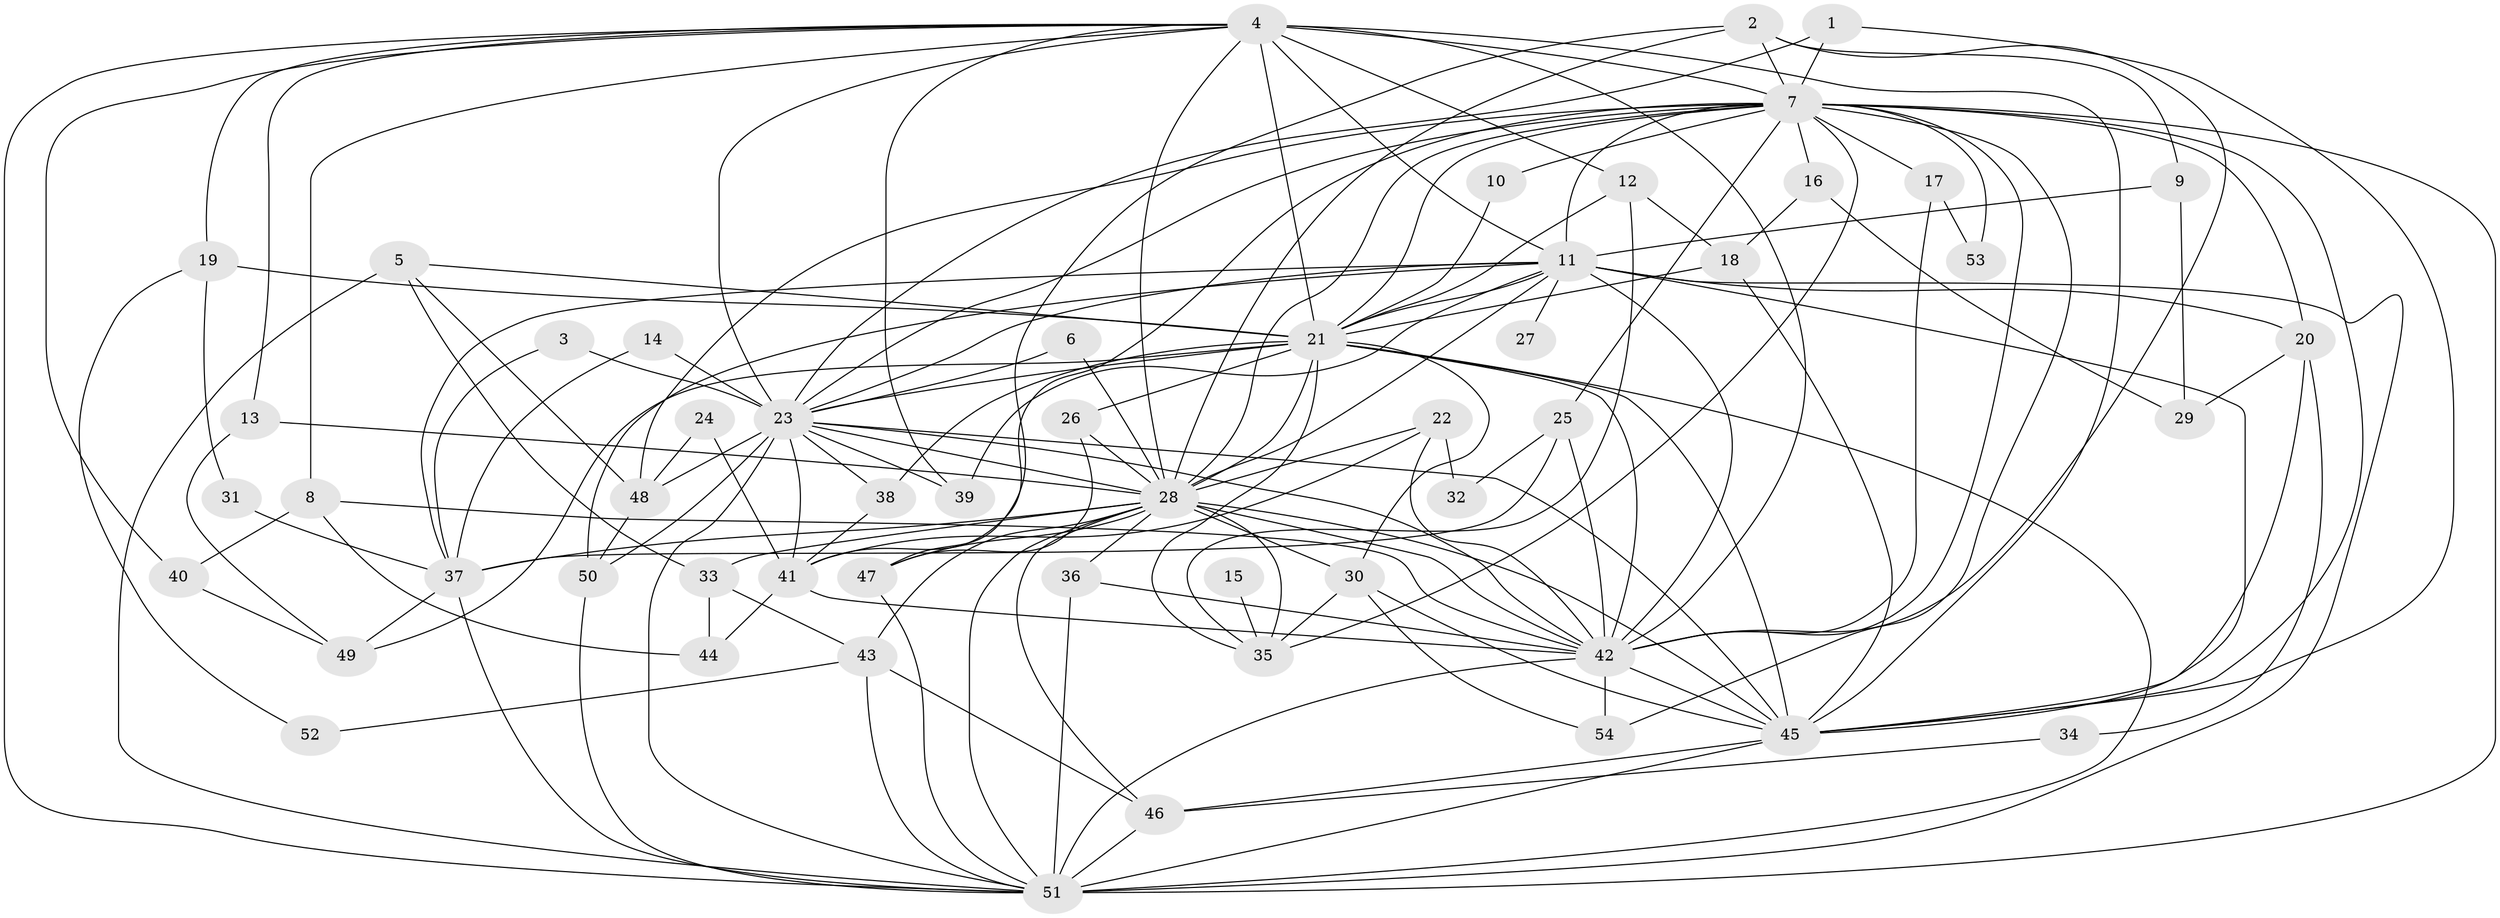 // original degree distribution, {12: 0.009345794392523364, 24: 0.009345794392523364, 22: 0.009345794392523364, 26: 0.018691588785046728, 16: 0.009345794392523364, 18: 0.018691588785046728, 25: 0.009345794392523364, 21: 0.009345794392523364, 4: 0.09345794392523364, 3: 0.14953271028037382, 5: 0.07476635514018691, 2: 0.5607476635514018, 7: 0.009345794392523364, 9: 0.009345794392523364, 6: 0.009345794392523364}
// Generated by graph-tools (version 1.1) at 2025/01/03/09/25 03:01:13]
// undirected, 54 vertices, 152 edges
graph export_dot {
graph [start="1"]
  node [color=gray90,style=filled];
  1;
  2;
  3;
  4;
  5;
  6;
  7;
  8;
  9;
  10;
  11;
  12;
  13;
  14;
  15;
  16;
  17;
  18;
  19;
  20;
  21;
  22;
  23;
  24;
  25;
  26;
  27;
  28;
  29;
  30;
  31;
  32;
  33;
  34;
  35;
  36;
  37;
  38;
  39;
  40;
  41;
  42;
  43;
  44;
  45;
  46;
  47;
  48;
  49;
  50;
  51;
  52;
  53;
  54;
  1 -- 7 [weight=1.0];
  1 -- 23 [weight=1.0];
  1 -- 45 [weight=1.0];
  2 -- 7 [weight=1.0];
  2 -- 9 [weight=1.0];
  2 -- 28 [weight=1.0];
  2 -- 42 [weight=1.0];
  2 -- 47 [weight=1.0];
  3 -- 23 [weight=1.0];
  3 -- 37 [weight=1.0];
  4 -- 7 [weight=2.0];
  4 -- 8 [weight=1.0];
  4 -- 11 [weight=2.0];
  4 -- 12 [weight=1.0];
  4 -- 13 [weight=1.0];
  4 -- 19 [weight=1.0];
  4 -- 21 [weight=2.0];
  4 -- 23 [weight=2.0];
  4 -- 28 [weight=3.0];
  4 -- 39 [weight=1.0];
  4 -- 40 [weight=1.0];
  4 -- 42 [weight=5.0];
  4 -- 45 [weight=2.0];
  4 -- 51 [weight=2.0];
  5 -- 21 [weight=1.0];
  5 -- 33 [weight=1.0];
  5 -- 48 [weight=1.0];
  5 -- 51 [weight=1.0];
  6 -- 23 [weight=1.0];
  6 -- 28 [weight=1.0];
  7 -- 10 [weight=1.0];
  7 -- 11 [weight=1.0];
  7 -- 16 [weight=1.0];
  7 -- 17 [weight=1.0];
  7 -- 20 [weight=1.0];
  7 -- 21 [weight=3.0];
  7 -- 23 [weight=1.0];
  7 -- 25 [weight=1.0];
  7 -- 28 [weight=1.0];
  7 -- 35 [weight=1.0];
  7 -- 41 [weight=1.0];
  7 -- 42 [weight=2.0];
  7 -- 45 [weight=2.0];
  7 -- 48 [weight=1.0];
  7 -- 51 [weight=2.0];
  7 -- 53 [weight=1.0];
  7 -- 54 [weight=1.0];
  8 -- 40 [weight=1.0];
  8 -- 42 [weight=1.0];
  8 -- 44 [weight=1.0];
  9 -- 11 [weight=1.0];
  9 -- 29 [weight=1.0];
  10 -- 21 [weight=1.0];
  11 -- 20 [weight=1.0];
  11 -- 21 [weight=1.0];
  11 -- 23 [weight=2.0];
  11 -- 27 [weight=1.0];
  11 -- 28 [weight=1.0];
  11 -- 37 [weight=1.0];
  11 -- 39 [weight=1.0];
  11 -- 42 [weight=1.0];
  11 -- 45 [weight=1.0];
  11 -- 50 [weight=1.0];
  11 -- 51 [weight=2.0];
  12 -- 18 [weight=1.0];
  12 -- 21 [weight=2.0];
  12 -- 35 [weight=1.0];
  13 -- 28 [weight=1.0];
  13 -- 49 [weight=1.0];
  14 -- 23 [weight=1.0];
  14 -- 37 [weight=1.0];
  15 -- 35 [weight=1.0];
  16 -- 18 [weight=1.0];
  16 -- 29 [weight=1.0];
  17 -- 42 [weight=1.0];
  17 -- 53 [weight=1.0];
  18 -- 21 [weight=1.0];
  18 -- 45 [weight=1.0];
  19 -- 21 [weight=2.0];
  19 -- 31 [weight=1.0];
  19 -- 52 [weight=1.0];
  20 -- 29 [weight=1.0];
  20 -- 34 [weight=1.0];
  20 -- 45 [weight=1.0];
  21 -- 23 [weight=1.0];
  21 -- 26 [weight=1.0];
  21 -- 28 [weight=1.0];
  21 -- 30 [weight=1.0];
  21 -- 35 [weight=1.0];
  21 -- 38 [weight=1.0];
  21 -- 42 [weight=1.0];
  21 -- 45 [weight=2.0];
  21 -- 49 [weight=1.0];
  21 -- 51 [weight=1.0];
  22 -- 28 [weight=1.0];
  22 -- 32 [weight=1.0];
  22 -- 41 [weight=1.0];
  22 -- 42 [weight=1.0];
  23 -- 28 [weight=2.0];
  23 -- 38 [weight=1.0];
  23 -- 39 [weight=1.0];
  23 -- 41 [weight=1.0];
  23 -- 42 [weight=1.0];
  23 -- 45 [weight=2.0];
  23 -- 48 [weight=1.0];
  23 -- 50 [weight=1.0];
  23 -- 51 [weight=1.0];
  24 -- 41 [weight=1.0];
  24 -- 48 [weight=1.0];
  25 -- 32 [weight=1.0];
  25 -- 37 [weight=1.0];
  25 -- 42 [weight=1.0];
  26 -- 28 [weight=1.0];
  26 -- 47 [weight=1.0];
  28 -- 30 [weight=1.0];
  28 -- 33 [weight=1.0];
  28 -- 35 [weight=1.0];
  28 -- 36 [weight=1.0];
  28 -- 37 [weight=2.0];
  28 -- 42 [weight=2.0];
  28 -- 43 [weight=1.0];
  28 -- 45 [weight=1.0];
  28 -- 46 [weight=1.0];
  28 -- 47 [weight=1.0];
  28 -- 51 [weight=1.0];
  30 -- 35 [weight=1.0];
  30 -- 45 [weight=1.0];
  30 -- 54 [weight=1.0];
  31 -- 37 [weight=1.0];
  33 -- 43 [weight=1.0];
  33 -- 44 [weight=1.0];
  34 -- 46 [weight=1.0];
  36 -- 42 [weight=1.0];
  36 -- 51 [weight=2.0];
  37 -- 49 [weight=1.0];
  37 -- 51 [weight=1.0];
  38 -- 41 [weight=1.0];
  40 -- 49 [weight=1.0];
  41 -- 42 [weight=1.0];
  41 -- 44 [weight=1.0];
  42 -- 45 [weight=2.0];
  42 -- 51 [weight=2.0];
  42 -- 54 [weight=1.0];
  43 -- 46 [weight=1.0];
  43 -- 51 [weight=1.0];
  43 -- 52 [weight=1.0];
  45 -- 46 [weight=1.0];
  45 -- 51 [weight=1.0];
  46 -- 51 [weight=1.0];
  47 -- 51 [weight=1.0];
  48 -- 50 [weight=1.0];
  50 -- 51 [weight=1.0];
}
